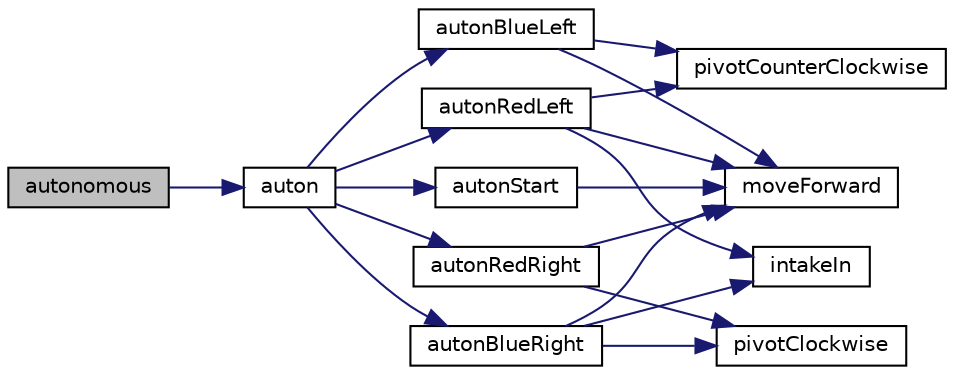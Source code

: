 digraph "autonomous"
{
  edge [fontname="Helvetica",fontsize="10",labelfontname="Helvetica",labelfontsize="10"];
  node [fontname="Helvetica",fontsize="10",shape=record];
  rankdir="LR";
  Node0 [label="autonomous",height=0.2,width=0.4,color="black", fillcolor="grey75", style="filled", fontcolor="black"];
  Node0 -> Node1 [color="midnightblue",fontsize="10",style="solid",fontname="Helvetica"];
  Node1 [label="auton",height=0.2,width=0.4,color="black", fillcolor="white", style="filled",URL="$d3/d96/auton_8h_a9c7e58a3b4bb5cdd30a6b3ed32e8f962.html#a9c7e58a3b4bb5cdd30a6b3ed32e8f962",tooltip="the autonomous switcher "];
  Node1 -> Node2 [color="midnightblue",fontsize="10",style="solid",fontname="Helvetica"];
  Node2 [label="autonStart",height=0.2,width=0.4,color="black", fillcolor="white", style="filled",URL="$db/ddf/auton_8cpp_abba3fa3f69d7ee97541aa1169ee13cee.html#abba3fa3f69d7ee97541aa1169ee13cee"];
  Node2 -> Node3 [color="midnightblue",fontsize="10",style="solid",fontname="Helvetica"];
  Node3 [label="moveForward",height=0.2,width=0.4,color="black", fillcolor="white", style="filled",URL="$db/ddf/auton_8cpp_af5833bec4b862d3da7fc3700ca7d2a6b.html#af5833bec4b862d3da7fc3700ca7d2a6b"];
  Node1 -> Node4 [color="midnightblue",fontsize="10",style="solid",fontname="Helvetica"];
  Node4 [label="autonBlueLeft",height=0.2,width=0.4,color="black", fillcolor="white", style="filled",URL="$db/ddf/auton_8cpp_a5bb01d00c76862cb15431efd4090bee9.html#a5bb01d00c76862cb15431efd4090bee9"];
  Node4 -> Node3 [color="midnightblue",fontsize="10",style="solid",fontname="Helvetica"];
  Node4 -> Node5 [color="midnightblue",fontsize="10",style="solid",fontname="Helvetica"];
  Node5 [label="pivotCounterClockwise",height=0.2,width=0.4,color="black", fillcolor="white", style="filled",URL="$db/ddf/auton_8cpp_a241030fa952d5f1fdbe92a97a20e6a36.html#a241030fa952d5f1fdbe92a97a20e6a36"];
  Node1 -> Node6 [color="midnightblue",fontsize="10",style="solid",fontname="Helvetica"];
  Node6 [label="autonBlueRight",height=0.2,width=0.4,color="black", fillcolor="white", style="filled",URL="$db/ddf/auton_8cpp_ab9984e9a12048995fb71a06a1c94fd31.html#ab9984e9a12048995fb71a06a1c94fd31"];
  Node6 -> Node7 [color="midnightblue",fontsize="10",style="solid",fontname="Helvetica"];
  Node7 [label="intakeIn",height=0.2,width=0.4,color="black", fillcolor="white", style="filled",URL="$da/d0b/drive_8h_aa0846c73538fc48569a7c7c3689a59f0.html#aa0846c73538fc48569a7c7c3689a59f0"];
  Node6 -> Node3 [color="midnightblue",fontsize="10",style="solid",fontname="Helvetica"];
  Node6 -> Node8 [color="midnightblue",fontsize="10",style="solid",fontname="Helvetica"];
  Node8 [label="pivotClockwise",height=0.2,width=0.4,color="black", fillcolor="white", style="filled",URL="$db/ddf/auton_8cpp_a362446334157b1edf93062607b0f5e4c.html#a362446334157b1edf93062607b0f5e4c"];
  Node1 -> Node9 [color="midnightblue",fontsize="10",style="solid",fontname="Helvetica"];
  Node9 [label="autonRedLeft",height=0.2,width=0.4,color="black", fillcolor="white", style="filled",URL="$db/ddf/auton_8cpp_aae46c4423bc7ed2947e82c4c5dd7f469.html#aae46c4423bc7ed2947e82c4c5dd7f469"];
  Node9 -> Node7 [color="midnightblue",fontsize="10",style="solid",fontname="Helvetica"];
  Node9 -> Node3 [color="midnightblue",fontsize="10",style="solid",fontname="Helvetica"];
  Node9 -> Node5 [color="midnightblue",fontsize="10",style="solid",fontname="Helvetica"];
  Node1 -> Node10 [color="midnightblue",fontsize="10",style="solid",fontname="Helvetica"];
  Node10 [label="autonRedRight",height=0.2,width=0.4,color="black", fillcolor="white", style="filled",URL="$db/ddf/auton_8cpp_aaf3b274e9144b7072829ca58203492a6.html#aaf3b274e9144b7072829ca58203492a6"];
  Node10 -> Node3 [color="midnightblue",fontsize="10",style="solid",fontname="Helvetica"];
  Node10 -> Node8 [color="midnightblue",fontsize="10",style="solid",fontname="Helvetica"];
}
